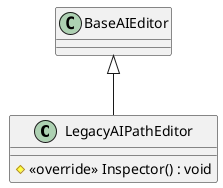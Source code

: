 @startuml
class LegacyAIPathEditor {
    # <<override>> Inspector() : void
}
BaseAIEditor <|-- LegacyAIPathEditor
@enduml
